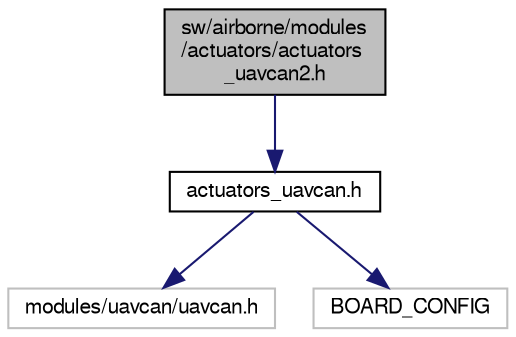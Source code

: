 digraph "sw/airborne/modules/actuators/actuators_uavcan2.h"
{
  edge [fontname="FreeSans",fontsize="10",labelfontname="FreeSans",labelfontsize="10"];
  node [fontname="FreeSans",fontsize="10",shape=record];
  Node1 [label="sw/airborne/modules\l/actuators/actuators\l_uavcan2.h",height=0.2,width=0.4,color="black", fillcolor="grey75", style="filled", fontcolor="black"];
  Node1 -> Node2 [color="midnightblue",fontsize="10",style="solid",fontname="FreeSans"];
  Node2 [label="actuators_uavcan.h",height=0.2,width=0.4,color="black", fillcolor="white", style="filled",URL="$actuators__uavcan_8h.html"];
  Node2 -> Node3 [color="midnightblue",fontsize="10",style="solid",fontname="FreeSans"];
  Node3 [label="modules/uavcan/uavcan.h",height=0.2,width=0.4,color="grey75", fillcolor="white", style="filled"];
  Node2 -> Node4 [color="midnightblue",fontsize="10",style="solid",fontname="FreeSans"];
  Node4 [label="BOARD_CONFIG",height=0.2,width=0.4,color="grey75", fillcolor="white", style="filled"];
}
